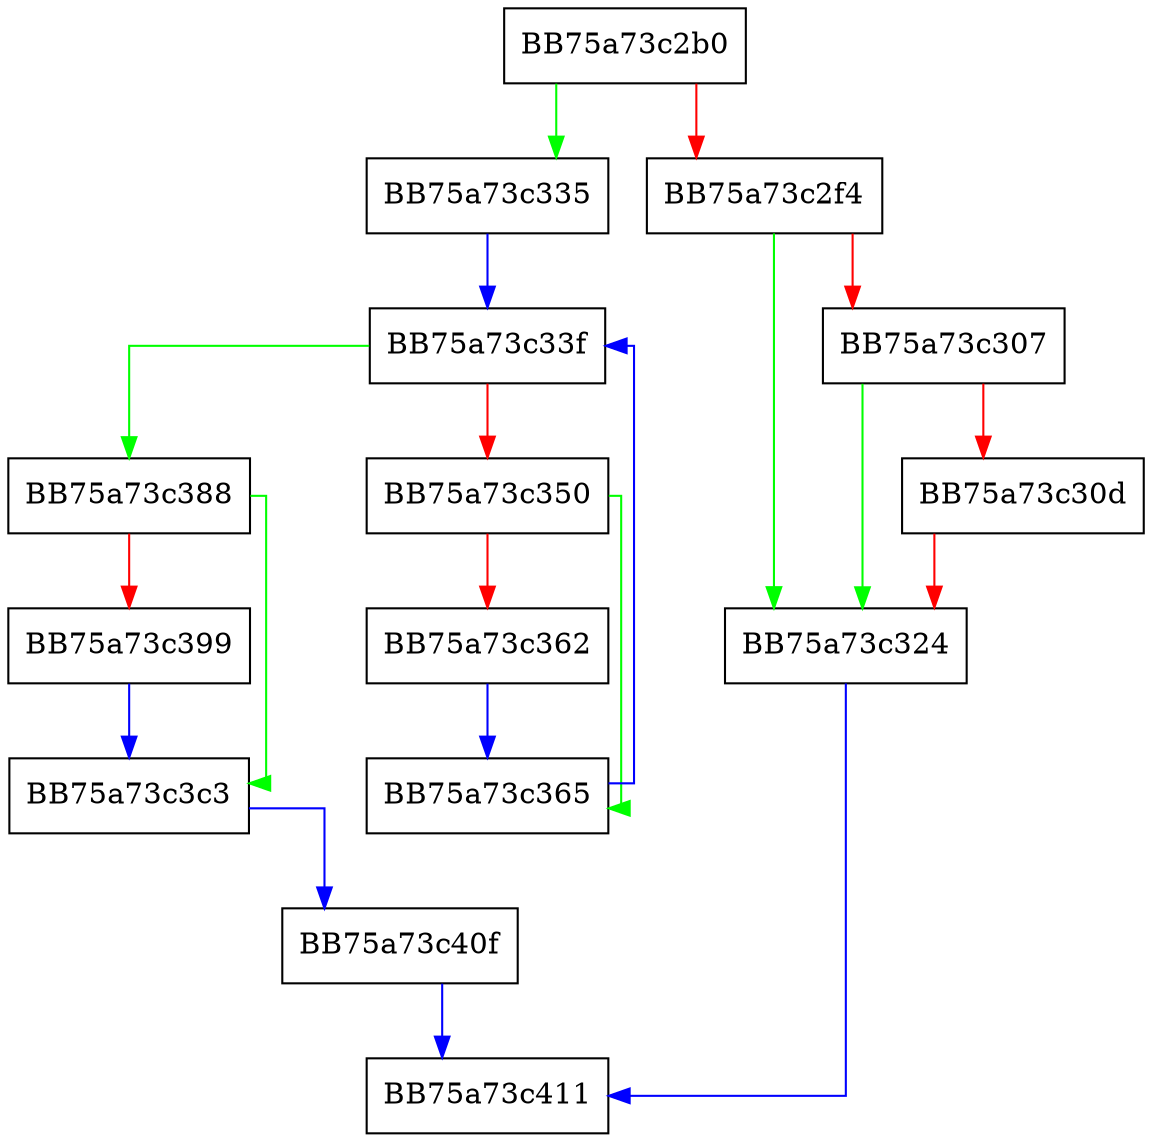 digraph SetDlpPrintFileHeuristicPolicyProcessesData {
  node [shape="box"];
  graph [splines=ortho];
  BB75a73c2b0 -> BB75a73c335 [color="green"];
  BB75a73c2b0 -> BB75a73c2f4 [color="red"];
  BB75a73c2f4 -> BB75a73c324 [color="green"];
  BB75a73c2f4 -> BB75a73c307 [color="red"];
  BB75a73c307 -> BB75a73c324 [color="green"];
  BB75a73c307 -> BB75a73c30d [color="red"];
  BB75a73c30d -> BB75a73c324 [color="red"];
  BB75a73c324 -> BB75a73c411 [color="blue"];
  BB75a73c335 -> BB75a73c33f [color="blue"];
  BB75a73c33f -> BB75a73c388 [color="green"];
  BB75a73c33f -> BB75a73c350 [color="red"];
  BB75a73c350 -> BB75a73c365 [color="green"];
  BB75a73c350 -> BB75a73c362 [color="red"];
  BB75a73c362 -> BB75a73c365 [color="blue"];
  BB75a73c365 -> BB75a73c33f [color="blue"];
  BB75a73c388 -> BB75a73c3c3 [color="green"];
  BB75a73c388 -> BB75a73c399 [color="red"];
  BB75a73c399 -> BB75a73c3c3 [color="blue"];
  BB75a73c3c3 -> BB75a73c40f [color="blue"];
  BB75a73c40f -> BB75a73c411 [color="blue"];
}